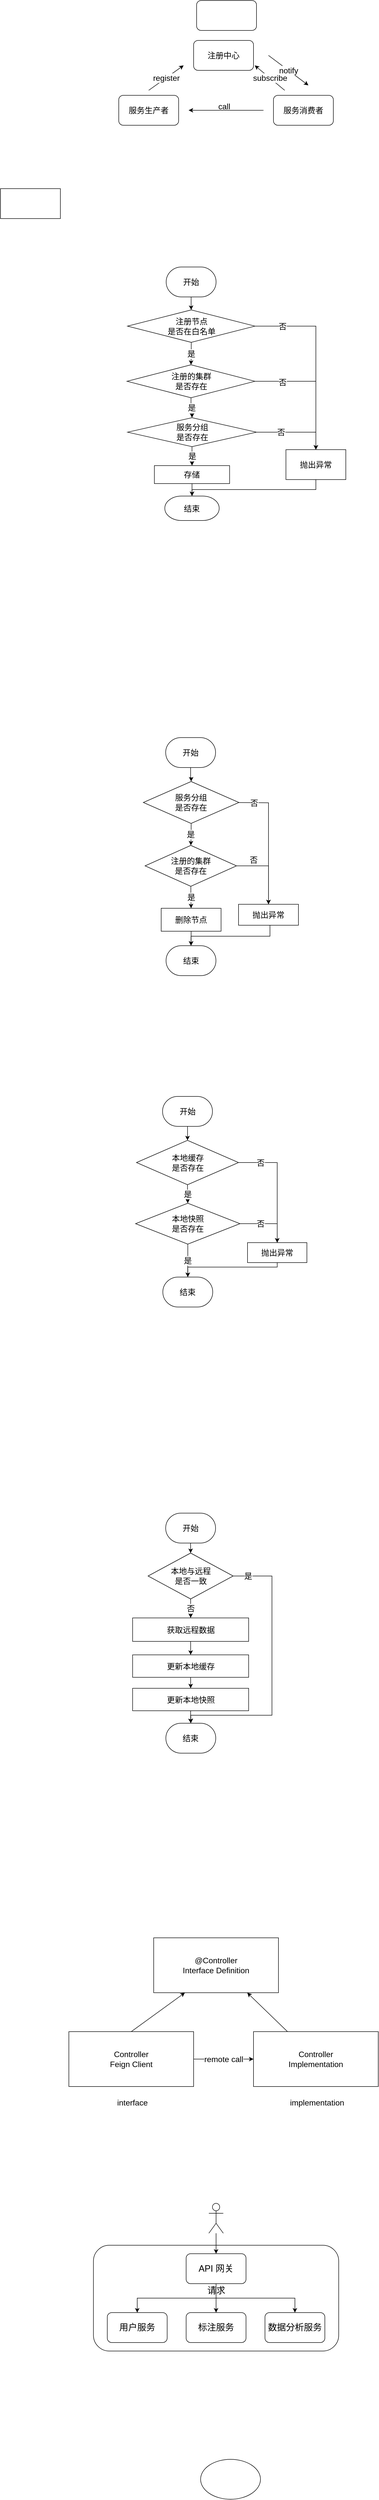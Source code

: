 <mxfile version="15.5.8" type="github">
  <diagram id="2iD1uwLVrEYLkPj4rfC0" name="第 1 页">
    <mxGraphModel dx="2249" dy="698" grid="0" gridSize="10" guides="1" tooltips="1" connect="1" arrows="1" fold="1" page="1" pageScale="1" pageWidth="827" pageHeight="1169" math="0" shadow="0">
      <root>
        <mxCell id="0" />
        <mxCell id="1" parent="0" />
        <mxCell id="UD3vO19upJAUyQ9-qUjb-2" value="" style="rounded=1;whiteSpace=wrap;html=1;fontSize=18;" parent="1" vertex="1">
          <mxGeometry x="149.25" y="4498" width="491.5" height="212" as="geometry" />
        </mxCell>
        <mxCell id="YrsrtHYI-QYg7MPrzIgh-8" value="是" style="edgeStyle=orthogonalEdgeStyle;rounded=0;orthogonalLoop=1;jettySize=auto;html=1;fontSize=16;spacing=2;" parent="1" source="YrsrtHYI-QYg7MPrzIgh-2" target="YrsrtHYI-QYg7MPrzIgh-3" edge="1">
          <mxGeometry relative="1" as="geometry" />
        </mxCell>
        <mxCell id="YrsrtHYI-QYg7MPrzIgh-13" value="" style="edgeStyle=orthogonalEdgeStyle;rounded=0;orthogonalLoop=1;jettySize=auto;html=1;fontSize=16;spacing=2;" parent="1" source="YrsrtHYI-QYg7MPrzIgh-2" target="YrsrtHYI-QYg7MPrzIgh-12" edge="1">
          <mxGeometry relative="1" as="geometry" />
        </mxCell>
        <mxCell id="YrsrtHYI-QYg7MPrzIgh-35" value="否" style="edgeLabel;html=1;align=center;verticalAlign=middle;resizable=0;points=[];fontSize=16;spacing=2;" parent="YrsrtHYI-QYg7MPrzIgh-13" vertex="1" connectable="0">
          <mxGeometry x="-0.628" y="2" relative="1" as="geometry">
            <mxPoint x="-14" y="2" as="offset" />
          </mxGeometry>
        </mxCell>
        <mxCell id="YrsrtHYI-QYg7MPrzIgh-2" value="注册节点&lt;br&gt;是否在白名单" style="strokeWidth=1;html=1;shape=mxgraph.flowchart.decision;whiteSpace=wrap;fontSize=16;spacing=2;" parent="1" vertex="1">
          <mxGeometry x="217.5" y="620" width="255.5" height="65" as="geometry" />
        </mxCell>
        <mxCell id="YrsrtHYI-QYg7MPrzIgh-9" value="是" style="edgeStyle=orthogonalEdgeStyle;rounded=0;orthogonalLoop=1;jettySize=auto;html=1;fontSize=16;spacing=2;" parent="1" source="YrsrtHYI-QYg7MPrzIgh-3" target="YrsrtHYI-QYg7MPrzIgh-4" edge="1">
          <mxGeometry relative="1" as="geometry" />
        </mxCell>
        <mxCell id="YrsrtHYI-QYg7MPrzIgh-14" style="edgeStyle=orthogonalEdgeStyle;rounded=0;orthogonalLoop=1;jettySize=auto;html=1;fontSize=16;spacing=2;" parent="1" source="YrsrtHYI-QYg7MPrzIgh-3" target="YrsrtHYI-QYg7MPrzIgh-12" edge="1">
          <mxGeometry relative="1" as="geometry" />
        </mxCell>
        <mxCell id="YrsrtHYI-QYg7MPrzIgh-37" value="否" style="edgeLabel;html=1;align=center;verticalAlign=middle;resizable=0;points=[];fontSize=16;spacing=2;" parent="YrsrtHYI-QYg7MPrzIgh-14" vertex="1" connectable="0">
          <mxGeometry x="-0.45" y="2" relative="1" as="geometry">
            <mxPoint x="-16" y="4" as="offset" />
          </mxGeometry>
        </mxCell>
        <mxCell id="YrsrtHYI-QYg7MPrzIgh-3" value="注册的集群&lt;br&gt;是否存在" style="strokeWidth=1;html=1;shape=mxgraph.flowchart.decision;whiteSpace=wrap;fontSize=16;spacing=2;" parent="1" vertex="1">
          <mxGeometry x="216.5" y="730" width="256.5" height="66" as="geometry" />
        </mxCell>
        <mxCell id="YrsrtHYI-QYg7MPrzIgh-10" value="是" style="edgeStyle=orthogonalEdgeStyle;rounded=0;orthogonalLoop=1;jettySize=auto;html=1;fontSize=16;spacing=2;" parent="1" source="YrsrtHYI-QYg7MPrzIgh-4" target="YrsrtHYI-QYg7MPrzIgh-5" edge="1">
          <mxGeometry relative="1" as="geometry" />
        </mxCell>
        <mxCell id="YrsrtHYI-QYg7MPrzIgh-15" style="edgeStyle=orthogonalEdgeStyle;rounded=0;orthogonalLoop=1;jettySize=auto;html=1;entryX=0.5;entryY=0;entryDx=0;entryDy=0;fontSize=16;spacing=2;" parent="1" source="YrsrtHYI-QYg7MPrzIgh-4" target="YrsrtHYI-QYg7MPrzIgh-12" edge="1">
          <mxGeometry relative="1" as="geometry" />
        </mxCell>
        <mxCell id="YrsrtHYI-QYg7MPrzIgh-38" value="否" style="edgeLabel;html=1;align=center;verticalAlign=middle;resizable=0;points=[];fontSize=16;spacing=2;" parent="YrsrtHYI-QYg7MPrzIgh-15" vertex="1" connectable="0">
          <mxGeometry x="0.152" relative="1" as="geometry">
            <mxPoint x="-40" as="offset" />
          </mxGeometry>
        </mxCell>
        <mxCell id="YrsrtHYI-QYg7MPrzIgh-4" value="服务分组&lt;br&gt;是否存在" style="strokeWidth=1;html=1;shape=mxgraph.flowchart.decision;whiteSpace=wrap;fontSize=16;spacing=2;" parent="1" vertex="1">
          <mxGeometry x="217.5" y="836" width="258.5" height="58" as="geometry" />
        </mxCell>
        <mxCell id="j27-UPsUFmjhcpYpjSjP-5" value="" style="edgeStyle=orthogonalEdgeStyle;rounded=0;orthogonalLoop=1;jettySize=auto;html=1;fontSize=16;spacing=2;" parent="1" source="YrsrtHYI-QYg7MPrzIgh-5" target="j27-UPsUFmjhcpYpjSjP-4" edge="1">
          <mxGeometry relative="1" as="geometry" />
        </mxCell>
        <mxCell id="YrsrtHYI-QYg7MPrzIgh-5" value="存储" style="whiteSpace=wrap;html=1;fontSize=16;strokeWidth=1;spacing=2;" parent="1" vertex="1">
          <mxGeometry x="271.38" y="932" width="150.75" height="36" as="geometry" />
        </mxCell>
        <mxCell id="YrsrtHYI-QYg7MPrzIgh-16" style="rounded=0;orthogonalLoop=1;jettySize=auto;html=1;entryX=0.5;entryY=0;entryDx=0;entryDy=0;entryPerimeter=0;fontSize=16;edgeStyle=orthogonalEdgeStyle;spacing=2;" parent="1" source="YrsrtHYI-QYg7MPrzIgh-12" target="j27-UPsUFmjhcpYpjSjP-4" edge="1">
          <mxGeometry relative="1" as="geometry">
            <Array as="points">
              <mxPoint x="595" y="980" />
              <mxPoint x="347" y="980" />
            </Array>
            <mxPoint x="440" y="1200" as="targetPoint" />
          </mxGeometry>
        </mxCell>
        <mxCell id="YrsrtHYI-QYg7MPrzIgh-12" value="抛出异常" style="whiteSpace=wrap;html=1;strokeWidth=1;fontSize=16;spacing=2;" parent="1" vertex="1">
          <mxGeometry x="535" y="900" width="120" height="60" as="geometry" />
        </mxCell>
        <mxCell id="YrsrtHYI-QYg7MPrzIgh-19" value="是" style="edgeStyle=orthogonalEdgeStyle;rounded=0;orthogonalLoop=1;jettySize=auto;html=1;fontSize=16;" parent="1" source="YrsrtHYI-QYg7MPrzIgh-21" target="YrsrtHYI-QYg7MPrzIgh-24" edge="1">
          <mxGeometry relative="1" as="geometry" />
        </mxCell>
        <mxCell id="YrsrtHYI-QYg7MPrzIgh-20" value="" style="edgeStyle=orthogonalEdgeStyle;rounded=0;orthogonalLoop=1;jettySize=auto;html=1;fontSize=16;" parent="1" target="YrsrtHYI-QYg7MPrzIgh-32" edge="1">
          <mxGeometry relative="1" as="geometry">
            <mxPoint x="416" y="1607.059" as="sourcePoint" />
          </mxGeometry>
        </mxCell>
        <mxCell id="YrsrtHYI-QYg7MPrzIgh-39" value="否" style="edgeLabel;html=1;align=center;verticalAlign=middle;resizable=0;points=[];fontSize=16;" parent="YrsrtHYI-QYg7MPrzIgh-20" vertex="1" connectable="0">
          <mxGeometry x="-0.427" y="-5" relative="1" as="geometry">
            <mxPoint x="-28" y="-5" as="offset" />
          </mxGeometry>
        </mxCell>
        <mxCell id="YrsrtHYI-QYg7MPrzIgh-21" value="服务分组&lt;br&gt;是否存在" style="strokeWidth=1;html=1;shape=mxgraph.flowchart.decision;whiteSpace=wrap;fontSize=16;" parent="1" vertex="1">
          <mxGeometry x="249.25" y="1565" width="191.5" height="84" as="geometry" />
        </mxCell>
        <mxCell id="YrsrtHYI-QYg7MPrzIgh-22" value="是" style="edgeStyle=orthogonalEdgeStyle;rounded=0;orthogonalLoop=1;jettySize=auto;html=1;entryX=0.5;entryY=0;entryDx=0;entryDy=0;fontSize=16;" parent="1" source="YrsrtHYI-QYg7MPrzIgh-24" target="YrsrtHYI-QYg7MPrzIgh-33" edge="1">
          <mxGeometry relative="1" as="geometry">
            <mxPoint x="345" y="1870" as="targetPoint" />
          </mxGeometry>
        </mxCell>
        <mxCell id="YrsrtHYI-QYg7MPrzIgh-23" style="edgeStyle=orthogonalEdgeStyle;rounded=0;orthogonalLoop=1;jettySize=auto;html=1;fontSize=16;" parent="1" source="YrsrtHYI-QYg7MPrzIgh-24" target="YrsrtHYI-QYg7MPrzIgh-32" edge="1">
          <mxGeometry relative="1" as="geometry" />
        </mxCell>
        <mxCell id="YrsrtHYI-QYg7MPrzIgh-40" value="否" style="edgeLabel;html=1;align=center;verticalAlign=middle;resizable=0;points=[];fontSize=16;" parent="YrsrtHYI-QYg7MPrzIgh-23" vertex="1" connectable="0">
          <mxGeometry x="0.224" y="-1" relative="1" as="geometry">
            <mxPoint x="-29" y="-35" as="offset" />
          </mxGeometry>
        </mxCell>
        <mxCell id="YrsrtHYI-QYg7MPrzIgh-24" value="注册的集群&lt;br&gt;是否存在" style="strokeWidth=1;html=1;shape=mxgraph.flowchart.decision;whiteSpace=wrap;fontSize=16;" parent="1" vertex="1">
          <mxGeometry x="252.75" y="1693" width="183.25" height="82" as="geometry" />
        </mxCell>
        <mxCell id="iiarOIH6o6DObafJ99A6-1" style="edgeStyle=orthogonalEdgeStyle;rounded=0;orthogonalLoop=1;jettySize=auto;html=1;entryX=0.5;entryY=0;entryDx=0;entryDy=0;entryPerimeter=0;" edge="1" parent="1" source="YrsrtHYI-QYg7MPrzIgh-32" target="j27-UPsUFmjhcpYpjSjP-9">
          <mxGeometry relative="1" as="geometry">
            <Array as="points">
              <mxPoint x="503" y="1875" />
              <mxPoint x="345" y="1875" />
            </Array>
          </mxGeometry>
        </mxCell>
        <mxCell id="YrsrtHYI-QYg7MPrzIgh-32" value="抛出异常" style="whiteSpace=wrap;html=1;strokeWidth=1;fontSize=16;" parent="1" vertex="1">
          <mxGeometry x="440" y="1811" width="120.06" height="42" as="geometry" />
        </mxCell>
        <mxCell id="j27-UPsUFmjhcpYpjSjP-11" value="" style="edgeStyle=orthogonalEdgeStyle;rounded=0;orthogonalLoop=1;jettySize=auto;html=1;fontSize=16;" parent="1" source="YrsrtHYI-QYg7MPrzIgh-33" target="j27-UPsUFmjhcpYpjSjP-9" edge="1">
          <mxGeometry relative="1" as="geometry" />
        </mxCell>
        <mxCell id="YrsrtHYI-QYg7MPrzIgh-33" value="删除节点" style="whiteSpace=wrap;html=1;fontSize=16;strokeWidth=1;" parent="1" vertex="1">
          <mxGeometry x="285" y="1819" width="120" height="46" as="geometry" />
        </mxCell>
        <mxCell id="YrsrtHYI-QYg7MPrzIgh-43" value="是" style="edgeStyle=orthogonalEdgeStyle;rounded=0;orthogonalLoop=1;jettySize=auto;html=1;fontSize=16;" parent="1" source="YrsrtHYI-QYg7MPrzIgh-46" target="YrsrtHYI-QYg7MPrzIgh-50" edge="1">
          <mxGeometry relative="1" as="geometry" />
        </mxCell>
        <mxCell id="YrsrtHYI-QYg7MPrzIgh-44" value="" style="edgeStyle=orthogonalEdgeStyle;rounded=0;orthogonalLoop=1;jettySize=auto;html=1;fontSize=16;" parent="1" source="YrsrtHYI-QYg7MPrzIgh-46" target="YrsrtHYI-QYg7MPrzIgh-53" edge="1">
          <mxGeometry relative="1" as="geometry" />
        </mxCell>
        <mxCell id="YrsrtHYI-QYg7MPrzIgh-45" value="否" style="edgeLabel;html=1;align=center;verticalAlign=middle;resizable=0;points=[];fontSize=16;" parent="YrsrtHYI-QYg7MPrzIgh-44" vertex="1" connectable="0">
          <mxGeometry x="-0.427" y="-5" relative="1" as="geometry">
            <mxPoint x="-24" y="-5" as="offset" />
          </mxGeometry>
        </mxCell>
        <mxCell id="YrsrtHYI-QYg7MPrzIgh-46" value="本地缓存&lt;br&gt;是否存在" style="strokeWidth=1;html=1;shape=mxgraph.flowchart.decision;whiteSpace=wrap;fontSize=16;" parent="1" vertex="1">
          <mxGeometry x="235.5" y="2284" width="204.5" height="89" as="geometry" />
        </mxCell>
        <mxCell id="YrsrtHYI-QYg7MPrzIgh-47" value="是" style="edgeStyle=orthogonalEdgeStyle;rounded=0;orthogonalLoop=1;jettySize=auto;html=1;entryX=0.5;entryY=0;entryDx=0;entryDy=0;fontSize=16;entryPerimeter=0;" parent="1" source="YrsrtHYI-QYg7MPrzIgh-50" target="j27-UPsUFmjhcpYpjSjP-13" edge="1">
          <mxGeometry relative="1" as="geometry">
            <mxPoint x="344.31" y="2595" as="targetPoint" />
          </mxGeometry>
        </mxCell>
        <mxCell id="YrsrtHYI-QYg7MPrzIgh-48" style="edgeStyle=orthogonalEdgeStyle;rounded=0;orthogonalLoop=1;jettySize=auto;html=1;fontSize=16;entryX=0.5;entryY=0;entryDx=0;entryDy=0;" parent="1" source="YrsrtHYI-QYg7MPrzIgh-50" target="YrsrtHYI-QYg7MPrzIgh-53" edge="1">
          <mxGeometry relative="1" as="geometry" />
        </mxCell>
        <mxCell id="YrsrtHYI-QYg7MPrzIgh-49" value="否" style="edgeLabel;html=1;align=center;verticalAlign=middle;resizable=0;points=[];fontSize=16;" parent="YrsrtHYI-QYg7MPrzIgh-48" vertex="1" connectable="0">
          <mxGeometry x="0.224" y="-1" relative="1" as="geometry">
            <mxPoint x="-28" y="-1" as="offset" />
          </mxGeometry>
        </mxCell>
        <mxCell id="YrsrtHYI-QYg7MPrzIgh-50" value="本地快照&lt;br&gt;是否存在" style="strokeWidth=1;html=1;shape=mxgraph.flowchart.decision;whiteSpace=wrap;fontSize=16;" parent="1" vertex="1">
          <mxGeometry x="233.69" y="2410" width="209.25" height="82" as="geometry" />
        </mxCell>
        <mxCell id="iiarOIH6o6DObafJ99A6-2" style="edgeStyle=orthogonalEdgeStyle;rounded=0;orthogonalLoop=1;jettySize=auto;html=1;exitX=0.5;exitY=1;exitDx=0;exitDy=0;entryX=0.5;entryY=0;entryDx=0;entryDy=0;entryPerimeter=0;" edge="1" parent="1" source="YrsrtHYI-QYg7MPrzIgh-53" target="j27-UPsUFmjhcpYpjSjP-13">
          <mxGeometry relative="1" as="geometry">
            <Array as="points">
              <mxPoint x="518" y="2538" />
              <mxPoint x="338" y="2538" />
            </Array>
          </mxGeometry>
        </mxCell>
        <mxCell id="YrsrtHYI-QYg7MPrzIgh-53" value="抛出异常" style="whiteSpace=wrap;html=1;strokeWidth=1;fontSize=16;" parent="1" vertex="1">
          <mxGeometry x="458" y="2489" width="119" height="40" as="geometry" />
        </mxCell>
        <mxCell id="YrsrtHYI-QYg7MPrzIgh-72" value="否" style="edgeStyle=orthogonalEdgeStyle;rounded=0;orthogonalLoop=1;jettySize=auto;html=1;fontSize=16;" parent="1" source="YrsrtHYI-QYg7MPrzIgh-61" target="YrsrtHYI-QYg7MPrzIgh-69" edge="1">
          <mxGeometry relative="1" as="geometry" />
        </mxCell>
        <mxCell id="YrsrtHYI-QYg7MPrzIgh-74" style="edgeStyle=orthogonalEdgeStyle;rounded=0;orthogonalLoop=1;jettySize=auto;html=1;exitX=1;exitY=0.5;exitDx=0;exitDy=0;exitPerimeter=0;entryX=0.5;entryY=0;entryDx=0;entryDy=0;entryPerimeter=0;fontSize=16;" parent="1" source="YrsrtHYI-QYg7MPrzIgh-61" target="j27-UPsUFmjhcpYpjSjP-17" edge="1">
          <mxGeometry relative="1" as="geometry">
            <Array as="points">
              <mxPoint x="507" y="3157" />
              <mxPoint x="507" y="3436" />
              <mxPoint x="345" y="3436" />
            </Array>
            <mxPoint x="440" y="3630" as="targetPoint" />
          </mxGeometry>
        </mxCell>
        <mxCell id="YrsrtHYI-QYg7MPrzIgh-76" value="是" style="edgeLabel;html=1;align=center;verticalAlign=middle;resizable=0;points=[];fontSize=16;" parent="YrsrtHYI-QYg7MPrzIgh-74" vertex="1" connectable="0">
          <mxGeometry x="-0.853" y="2" relative="1" as="geometry">
            <mxPoint x="-10" y="2" as="offset" />
          </mxGeometry>
        </mxCell>
        <mxCell id="YrsrtHYI-QYg7MPrzIgh-61" value="本地与远程&lt;br&gt;是否一致" style="strokeWidth=1;html=1;shape=mxgraph.flowchart.decision;whiteSpace=wrap;fontSize=16;" parent="1" vertex="1">
          <mxGeometry x="258.75" y="3111" width="170.5" height="92" as="geometry" />
        </mxCell>
        <mxCell id="YrsrtHYI-QYg7MPrzIgh-77" value="" style="edgeStyle=orthogonalEdgeStyle;rounded=0;orthogonalLoop=1;jettySize=auto;html=1;fontSize=16;" parent="1" source="YrsrtHYI-QYg7MPrzIgh-69" target="YrsrtHYI-QYg7MPrzIgh-70" edge="1">
          <mxGeometry relative="1" as="geometry" />
        </mxCell>
        <mxCell id="YrsrtHYI-QYg7MPrzIgh-69" value="获取远程数据" style="whiteSpace=wrap;html=1;fontSize=16;" parent="1" vertex="1">
          <mxGeometry x="227.75" y="3241" width="232.5" height="47" as="geometry" />
        </mxCell>
        <mxCell id="YrsrtHYI-QYg7MPrzIgh-78" value="" style="edgeStyle=orthogonalEdgeStyle;rounded=0;orthogonalLoop=1;jettySize=auto;html=1;fontSize=16;" parent="1" source="YrsrtHYI-QYg7MPrzIgh-70" target="YrsrtHYI-QYg7MPrzIgh-71" edge="1">
          <mxGeometry relative="1" as="geometry" />
        </mxCell>
        <mxCell id="YrsrtHYI-QYg7MPrzIgh-70" value="更新本地缓存" style="whiteSpace=wrap;html=1;fontSize=16;" parent="1" vertex="1">
          <mxGeometry x="227.75" y="3315" width="232.5" height="45" as="geometry" />
        </mxCell>
        <mxCell id="j27-UPsUFmjhcpYpjSjP-18" value="" style="edgeStyle=orthogonalEdgeStyle;rounded=0;orthogonalLoop=1;jettySize=auto;html=1;fontSize=16;" parent="1" source="YrsrtHYI-QYg7MPrzIgh-71" target="j27-UPsUFmjhcpYpjSjP-17" edge="1">
          <mxGeometry relative="1" as="geometry" />
        </mxCell>
        <mxCell id="YrsrtHYI-QYg7MPrzIgh-71" value="更新本地快照" style="whiteSpace=wrap;html=1;fontSize=16;" parent="1" vertex="1">
          <mxGeometry x="227.75" y="3382" width="232.5" height="45" as="geometry" />
        </mxCell>
        <mxCell id="YrsrtHYI-QYg7MPrzIgh-80" value="注册中心" style="rounded=1;whiteSpace=wrap;html=1;fontSize=16;" parent="1" vertex="1">
          <mxGeometry x="350" y="80" width="120" height="60" as="geometry" />
        </mxCell>
        <mxCell id="YrsrtHYI-QYg7MPrzIgh-81" value="服务生产者" style="rounded=1;whiteSpace=wrap;html=1;fontSize=16;" parent="1" vertex="1">
          <mxGeometry x="200" y="190" width="120" height="60" as="geometry" />
        </mxCell>
        <mxCell id="YrsrtHYI-QYg7MPrzIgh-82" value="服务消费者" style="rounded=1;whiteSpace=wrap;html=1;fontSize=16;" parent="1" vertex="1">
          <mxGeometry x="510" y="190" width="120" height="60" as="geometry" />
        </mxCell>
        <mxCell id="YrsrtHYI-QYg7MPrzIgh-83" value="register" style="endArrow=classic;html=1;fontSize=16;" parent="1" edge="1">
          <mxGeometry width="50" height="50" relative="1" as="geometry">
            <mxPoint x="260" y="180" as="sourcePoint" />
            <mxPoint x="330" y="130" as="targetPoint" />
          </mxGeometry>
        </mxCell>
        <mxCell id="YrsrtHYI-QYg7MPrzIgh-85" value="" style="endArrow=classic;html=1;fontSize=16;" parent="1" edge="1">
          <mxGeometry width="50" height="50" relative="1" as="geometry">
            <mxPoint x="490" y="220" as="sourcePoint" />
            <mxPoint x="340" y="220" as="targetPoint" />
          </mxGeometry>
        </mxCell>
        <mxCell id="YrsrtHYI-QYg7MPrzIgh-86" value="call" style="text;html=1;align=center;verticalAlign=middle;resizable=0;points=[];autosize=1;strokeColor=none;fontSize=16;" parent="1" vertex="1">
          <mxGeometry x="394" y="200" width="34" height="23" as="geometry" />
        </mxCell>
        <mxCell id="YrsrtHYI-QYg7MPrzIgh-87" value="notify" style="endArrow=classic;html=1;fontSize=16;" parent="1" edge="1">
          <mxGeometry width="50" height="50" relative="1" as="geometry">
            <mxPoint x="500" y="110" as="sourcePoint" />
            <mxPoint x="580" y="170" as="targetPoint" />
          </mxGeometry>
        </mxCell>
        <mxCell id="YrsrtHYI-QYg7MPrzIgh-88" value="subscribe" style="endArrow=classic;html=1;fontSize=16;" parent="1" edge="1">
          <mxGeometry width="50" height="50" relative="1" as="geometry">
            <mxPoint x="532.5" y="180" as="sourcePoint" />
            <mxPoint x="472.5" y="130" as="targetPoint" />
          </mxGeometry>
        </mxCell>
        <mxCell id="SiMLb0D92PcRW1BsGm0O-1" value="@Controller&lt;br style=&quot;font-size: 16px;&quot;&gt;Interface Definition" style="rounded=0;whiteSpace=wrap;html=1;fontSize=16;" parent="1" vertex="1">
          <mxGeometry x="270" y="3882" width="250" height="110" as="geometry" />
        </mxCell>
        <mxCell id="SiMLb0D92PcRW1BsGm0O-4" style="rounded=0;orthogonalLoop=1;jettySize=auto;html=1;exitX=0.5;exitY=0;exitDx=0;exitDy=0;fontSize=16;entryX=0.25;entryY=1;entryDx=0;entryDy=0;" parent="1" source="SiMLb0D92PcRW1BsGm0O-2" target="SiMLb0D92PcRW1BsGm0O-1" edge="1">
          <mxGeometry relative="1" as="geometry">
            <mxPoint x="340" y="3960" as="targetPoint" />
          </mxGeometry>
        </mxCell>
        <mxCell id="SiMLb0D92PcRW1BsGm0O-6" value="remote call" style="edgeStyle=none;rounded=0;orthogonalLoop=1;jettySize=auto;html=1;exitX=1;exitY=0.5;exitDx=0;exitDy=0;entryX=0;entryY=0.5;entryDx=0;entryDy=0;fontSize=16;" parent="1" source="SiMLb0D92PcRW1BsGm0O-2" target="SiMLb0D92PcRW1BsGm0O-3" edge="1">
          <mxGeometry relative="1" as="geometry" />
        </mxCell>
        <mxCell id="SiMLb0D92PcRW1BsGm0O-7" style="edgeStyle=none;rounded=0;orthogonalLoop=1;jettySize=auto;html=1;entryX=0.75;entryY=1;entryDx=0;entryDy=0;fontSize=16;" parent="1" source="SiMLb0D92PcRW1BsGm0O-3" target="SiMLb0D92PcRW1BsGm0O-1" edge="1">
          <mxGeometry relative="1" as="geometry" />
        </mxCell>
        <mxCell id="SiMLb0D92PcRW1BsGm0O-9" value="" style="group;fontSize=16;" parent="1" vertex="1" connectable="0">
          <mxGeometry x="470" y="4070" width="250" height="155" as="geometry" />
        </mxCell>
        <mxCell id="SiMLb0D92PcRW1BsGm0O-3" value="Controller&lt;br style=&quot;font-size: 16px;&quot;&gt;Implementation" style="rounded=0;whiteSpace=wrap;html=1;fontSize=16;" parent="SiMLb0D92PcRW1BsGm0O-9" vertex="1">
          <mxGeometry width="250" height="110" as="geometry" />
        </mxCell>
        <mxCell id="SiMLb0D92PcRW1BsGm0O-8" value="implementation" style="text;html=1;align=center;verticalAlign=middle;resizable=0;points=[];autosize=1;strokeColor=none;fontSize=16;" parent="SiMLb0D92PcRW1BsGm0O-9" vertex="1">
          <mxGeometry x="67" y="130" width="119" height="23" as="geometry" />
        </mxCell>
        <mxCell id="SiMLb0D92PcRW1BsGm0O-10" value="" style="group;fontSize=16;" parent="1" vertex="1" connectable="0">
          <mxGeometry x="100" y="4070" width="250" height="155" as="geometry" />
        </mxCell>
        <mxCell id="SiMLb0D92PcRW1BsGm0O-2" value="Controller&lt;br style=&quot;font-size: 16px;&quot;&gt;Feign Client" style="rounded=0;whiteSpace=wrap;html=1;fontSize=16;" parent="SiMLb0D92PcRW1BsGm0O-10" vertex="1">
          <mxGeometry width="250" height="110" as="geometry" />
        </mxCell>
        <mxCell id="SiMLb0D92PcRW1BsGm0O-5" value="interface" style="text;html=1;align=center;verticalAlign=middle;resizable=0;points=[];autosize=1;strokeColor=none;fontSize=16;" parent="SiMLb0D92PcRW1BsGm0O-10" vertex="1">
          <mxGeometry x="91" y="130" width="71" height="23" as="geometry" />
        </mxCell>
        <mxCell id="UD3vO19upJAUyQ9-qUjb-12" style="edgeStyle=orthogonalEdgeStyle;rounded=0;orthogonalLoop=1;jettySize=auto;html=1;fontSize=18;" parent="1" source="UD3vO19upJAUyQ9-qUjb-1" target="UD3vO19upJAUyQ9-qUjb-3" edge="1">
          <mxGeometry relative="1" as="geometry" />
        </mxCell>
        <mxCell id="UD3vO19upJAUyQ9-qUjb-1" value="" style="shape=umlActor;verticalLabelPosition=bottom;verticalAlign=top;html=1;outlineConnect=0;fontSize=18;" parent="1" vertex="1">
          <mxGeometry x="380.5" y="4414" width="29" height="60" as="geometry" />
        </mxCell>
        <mxCell id="UD3vO19upJAUyQ9-qUjb-13" value="请求" style="edgeStyle=orthogonalEdgeStyle;rounded=0;orthogonalLoop=1;jettySize=auto;html=1;exitX=0.5;exitY=1;exitDx=0;exitDy=0;entryX=0.5;entryY=0;entryDx=0;entryDy=0;fontSize=18;" parent="1" source="UD3vO19upJAUyQ9-qUjb-3" target="UD3vO19upJAUyQ9-qUjb-5" edge="1">
          <mxGeometry x="-0.535" relative="1" as="geometry">
            <mxPoint as="offset" />
          </mxGeometry>
        </mxCell>
        <mxCell id="UD3vO19upJAUyQ9-qUjb-14" style="edgeStyle=orthogonalEdgeStyle;rounded=0;orthogonalLoop=1;jettySize=auto;html=1;exitX=0.5;exitY=1;exitDx=0;exitDy=0;entryX=0.5;entryY=0;entryDx=0;entryDy=0;fontSize=18;" parent="1" source="UD3vO19upJAUyQ9-qUjb-3" target="UD3vO19upJAUyQ9-qUjb-6" edge="1">
          <mxGeometry relative="1" as="geometry" />
        </mxCell>
        <mxCell id="UD3vO19upJAUyQ9-qUjb-15" style="edgeStyle=orthogonalEdgeStyle;rounded=0;orthogonalLoop=1;jettySize=auto;html=1;exitX=0.5;exitY=1;exitDx=0;exitDy=0;fontSize=18;" parent="1" source="UD3vO19upJAUyQ9-qUjb-3" target="UD3vO19upJAUyQ9-qUjb-4" edge="1">
          <mxGeometry relative="1" as="geometry" />
        </mxCell>
        <mxCell id="UD3vO19upJAUyQ9-qUjb-3" value="API 网关" style="rounded=1;whiteSpace=wrap;html=1;fontSize=18;" parent="1" vertex="1">
          <mxGeometry x="335" y="4515" width="120" height="60" as="geometry" />
        </mxCell>
        <mxCell id="UD3vO19upJAUyQ9-qUjb-4" value="用户服务" style="rounded=1;whiteSpace=wrap;html=1;fontSize=18;" parent="1" vertex="1">
          <mxGeometry x="177" y="4633" width="120" height="60" as="geometry" />
        </mxCell>
        <mxCell id="UD3vO19upJAUyQ9-qUjb-5" value="标注服务" style="rounded=1;whiteSpace=wrap;html=1;fontSize=18;" parent="1" vertex="1">
          <mxGeometry x="335" y="4633" width="120" height="60" as="geometry" />
        </mxCell>
        <mxCell id="UD3vO19upJAUyQ9-qUjb-6" value="数据分析服务" style="rounded=1;whiteSpace=wrap;html=1;fontSize=18;" parent="1" vertex="1">
          <mxGeometry x="493" y="4633" width="120" height="60" as="geometry" />
        </mxCell>
        <mxCell id="pNN4n-swmhtI7coKqqLk-1" value="" style="rounded=1;whiteSpace=wrap;html=1;fontSize=16;" parent="1" vertex="1">
          <mxGeometry x="356" width="120" height="60" as="geometry" />
        </mxCell>
        <mxCell id="pNN4n-swmhtI7coKqqLk-2" value="" style="rounded=0;whiteSpace=wrap;html=1;fontSize=16;" parent="1" vertex="1">
          <mxGeometry x="-37" y="377" width="120" height="60" as="geometry" />
        </mxCell>
        <mxCell id="pNN4n-swmhtI7coKqqLk-3" value="" style="ellipse;whiteSpace=wrap;html=1;fontSize=16;" parent="1" vertex="1">
          <mxGeometry x="364" y="4927" width="120" height="80" as="geometry" />
        </mxCell>
        <mxCell id="j27-UPsUFmjhcpYpjSjP-3" value="" style="edgeStyle=orthogonalEdgeStyle;rounded=0;orthogonalLoop=1;jettySize=auto;html=1;fontSize=16;spacing=2;" parent="1" source="j27-UPsUFmjhcpYpjSjP-1" target="YrsrtHYI-QYg7MPrzIgh-2" edge="1">
          <mxGeometry relative="1" as="geometry" />
        </mxCell>
        <mxCell id="j27-UPsUFmjhcpYpjSjP-1" value="开始" style="strokeWidth=1;html=1;shape=mxgraph.flowchart.terminator;whiteSpace=wrap;fontSize=16;spacing=2;" parent="1" vertex="1">
          <mxGeometry x="295" y="534" width="100" height="60" as="geometry" />
        </mxCell>
        <mxCell id="j27-UPsUFmjhcpYpjSjP-4" value="结束" style="strokeWidth=1;html=1;shape=mxgraph.flowchart.terminator;whiteSpace=wrap;fontSize=16;spacing=2;" parent="1" vertex="1">
          <mxGeometry x="292.26" y="993" width="109" height="49" as="geometry" />
        </mxCell>
        <mxCell id="j27-UPsUFmjhcpYpjSjP-8" value="" style="edgeStyle=orthogonalEdgeStyle;rounded=0;orthogonalLoop=1;jettySize=auto;html=1;fontSize=16;" parent="1" source="j27-UPsUFmjhcpYpjSjP-6" target="YrsrtHYI-QYg7MPrzIgh-21" edge="1">
          <mxGeometry relative="1" as="geometry" />
        </mxCell>
        <mxCell id="j27-UPsUFmjhcpYpjSjP-6" value="开始" style="strokeWidth=1;html=1;shape=mxgraph.flowchart.terminator;whiteSpace=wrap;fontSize=16;" parent="1" vertex="1">
          <mxGeometry x="294" y="1477" width="100" height="60" as="geometry" />
        </mxCell>
        <mxCell id="j27-UPsUFmjhcpYpjSjP-9" value="结束" style="strokeWidth=1;html=1;shape=mxgraph.flowchart.terminator;whiteSpace=wrap;fontSize=16;" parent="1" vertex="1">
          <mxGeometry x="294.75" y="1894" width="100" height="60" as="geometry" />
        </mxCell>
        <mxCell id="j27-UPsUFmjhcpYpjSjP-14" value="" style="edgeStyle=orthogonalEdgeStyle;rounded=0;orthogonalLoop=1;jettySize=auto;html=1;fontSize=16;" parent="1" source="j27-UPsUFmjhcpYpjSjP-12" target="YrsrtHYI-QYg7MPrzIgh-46" edge="1">
          <mxGeometry relative="1" as="geometry" />
        </mxCell>
        <mxCell id="j27-UPsUFmjhcpYpjSjP-12" value="开始" style="strokeWidth=1;html=1;shape=mxgraph.flowchart.terminator;whiteSpace=wrap;fontSize=16;" parent="1" vertex="1">
          <mxGeometry x="287.75" y="2196" width="100" height="60" as="geometry" />
        </mxCell>
        <mxCell id="j27-UPsUFmjhcpYpjSjP-13" value="结束" style="strokeWidth=1;html=1;shape=mxgraph.flowchart.terminator;whiteSpace=wrap;fontSize=16;" parent="1" vertex="1">
          <mxGeometry x="288.31" y="2558" width="100" height="60" as="geometry" />
        </mxCell>
        <mxCell id="j27-UPsUFmjhcpYpjSjP-16" value="" style="edgeStyle=orthogonalEdgeStyle;rounded=0;orthogonalLoop=1;jettySize=auto;html=1;fontSize=16;" parent="1" source="j27-UPsUFmjhcpYpjSjP-15" target="YrsrtHYI-QYg7MPrzIgh-61" edge="1">
          <mxGeometry relative="1" as="geometry" />
        </mxCell>
        <mxCell id="j27-UPsUFmjhcpYpjSjP-15" value="开始" style="strokeWidth=1;html=1;shape=mxgraph.flowchart.terminator;whiteSpace=wrap;fontSize=16;" parent="1" vertex="1">
          <mxGeometry x="294" y="3031" width="100" height="60" as="geometry" />
        </mxCell>
        <mxCell id="j27-UPsUFmjhcpYpjSjP-17" value="结束" style="strokeWidth=1;html=1;shape=mxgraph.flowchart.terminator;whiteSpace=wrap;fontSize=16;" parent="1" vertex="1">
          <mxGeometry x="294.38" y="3452" width="100" height="60" as="geometry" />
        </mxCell>
      </root>
    </mxGraphModel>
  </diagram>
</mxfile>
